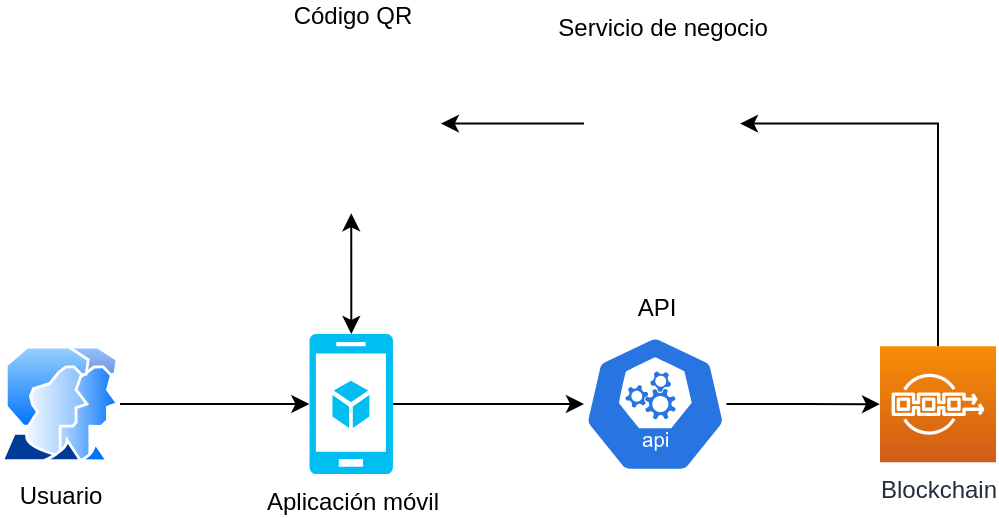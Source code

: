 <mxfile version="14.6.1" type="device"><diagram id="r6HW0Ou_Fv-nIzcc04v1" name="Page-1"><mxGraphModel dx="2062" dy="762" grid="1" gridSize="10" guides="1" tooltips="1" connect="1" arrows="1" fold="1" page="1" pageScale="1" pageWidth="827" pageHeight="1169" math="0" shadow="0"><root><mxCell id="0"/><mxCell id="1" parent="0"/><mxCell id="M-5kg0iPYQ7WohRMcKAZ-10" style="edgeStyle=orthogonalEdgeStyle;rounded=0;orthogonalLoop=1;jettySize=auto;html=1;entryX=0.5;entryY=1;entryDx=0;entryDy=0;startArrow=classic;startFill=1;" edge="1" parent="1" source="M-5kg0iPYQ7WohRMcKAZ-1" target="M-5kg0iPYQ7WohRMcKAZ-7"><mxGeometry relative="1" as="geometry"/></mxCell><mxCell id="M-5kg0iPYQ7WohRMcKAZ-12" style="edgeStyle=orthogonalEdgeStyle;rounded=0;orthogonalLoop=1;jettySize=auto;html=1;" edge="1" parent="1" source="M-5kg0iPYQ7WohRMcKAZ-1" target="M-5kg0iPYQ7WohRMcKAZ-2"><mxGeometry relative="1" as="geometry"/></mxCell><mxCell id="M-5kg0iPYQ7WohRMcKAZ-1" value="Aplicación móvil" style="verticalLabelPosition=bottom;html=1;verticalAlign=top;align=center;strokeColor=none;fillColor=#00BEF2;shape=mxgraph.azure.mobile_services;pointerEvents=1;" vertex="1" parent="1"><mxGeometry x="204.68" y="410" width="41.88" height="70" as="geometry"/></mxCell><mxCell id="M-5kg0iPYQ7WohRMcKAZ-13" style="edgeStyle=orthogonalEdgeStyle;rounded=0;orthogonalLoop=1;jettySize=auto;html=1;entryX=0;entryY=0.5;entryDx=0;entryDy=0;entryPerimeter=0;" edge="1" parent="1" source="M-5kg0iPYQ7WohRMcKAZ-2" target="M-5kg0iPYQ7WohRMcKAZ-4"><mxGeometry relative="1" as="geometry"/></mxCell><mxCell id="M-5kg0iPYQ7WohRMcKAZ-2" value="API" style="html=1;dashed=0;whitespace=wrap;fillColor=#2875E2;strokeColor=#ffffff;points=[[0.005,0.63,0],[0.1,0.2,0],[0.9,0.2,0],[0.5,0,0],[0.995,0.63,0],[0.72,0.99,0],[0.5,1,0],[0.28,0.99,0]];shape=mxgraph.kubernetes.icon;prIcon=api;labelPosition=center;verticalLabelPosition=top;align=center;verticalAlign=bottom;" vertex="1" parent="1"><mxGeometry x="342" y="406" width="71.25" height="78" as="geometry"/></mxCell><mxCell id="M-5kg0iPYQ7WohRMcKAZ-15" style="edgeStyle=orthogonalEdgeStyle;rounded=0;orthogonalLoop=1;jettySize=auto;html=1;entryX=1;entryY=0.5;entryDx=0;entryDy=0;" edge="1" parent="1" source="M-5kg0iPYQ7WohRMcKAZ-4" target="M-5kg0iPYQ7WohRMcKAZ-8"><mxGeometry relative="1" as="geometry"><Array as="points"><mxPoint x="519" y="305"/></Array></mxGeometry></mxCell><mxCell id="M-5kg0iPYQ7WohRMcKAZ-4" value="Blockchain" style="points=[[0,0,0],[0.25,0,0],[0.5,0,0],[0.75,0,0],[1,0,0],[0,1,0],[0.25,1,0],[0.5,1,0],[0.75,1,0],[1,1,0],[0,0.25,0],[0,0.5,0],[0,0.75,0],[1,0.25,0],[1,0.5,0],[1,0.75,0]];outlineConnect=0;fontColor=#232F3E;gradientColor=#F78E04;gradientDirection=north;fillColor=#D05C17;strokeColor=#ffffff;dashed=0;verticalLabelPosition=bottom;verticalAlign=top;align=center;html=1;fontSize=12;fontStyle=0;aspect=fixed;shape=mxgraph.aws4.resourceIcon;resIcon=mxgraph.aws4.managed_blockchain;" vertex="1" parent="1"><mxGeometry x="490" y="416.1" width="58" height="58" as="geometry"/></mxCell><mxCell id="M-5kg0iPYQ7WohRMcKAZ-7" value="Código QR" style="shape=image;html=1;verticalAlign=bottom;verticalLabelPosition=top;labelBackgroundColor=#ffffff;imageAspect=0;aspect=fixed;image=https://cdn1.iconfinder.com/data/icons/ios-11-glyphs/30/qr_code-128.png;labelPosition=center;align=center;" vertex="1" parent="1"><mxGeometry x="180.81" y="260" width="89.62" height="89.62" as="geometry"/></mxCell><mxCell id="M-5kg0iPYQ7WohRMcKAZ-14" style="edgeStyle=orthogonalEdgeStyle;rounded=0;orthogonalLoop=1;jettySize=auto;html=1;" edge="1" parent="1" source="M-5kg0iPYQ7WohRMcKAZ-8" target="M-5kg0iPYQ7WohRMcKAZ-7"><mxGeometry relative="1" as="geometry"/></mxCell><mxCell id="M-5kg0iPYQ7WohRMcKAZ-8" value="Servicio de negocio" style="shape=image;html=1;verticalAlign=bottom;verticalLabelPosition=top;labelBackgroundColor=#ffffff;imageAspect=0;aspect=fixed;image=https://cdn3.iconfinder.com/data/icons/digital-marketing-filled-outline-3/64/dashboard-128.png;labelPosition=center;align=center;" vertex="1" parent="1"><mxGeometry x="342" y="265.81" width="78" height="78" as="geometry"/></mxCell><mxCell id="M-5kg0iPYQ7WohRMcKAZ-11" style="edgeStyle=orthogonalEdgeStyle;rounded=0;orthogonalLoop=1;jettySize=auto;html=1;entryX=0;entryY=0.5;entryDx=0;entryDy=0;entryPerimeter=0;" edge="1" parent="1" source="M-5kg0iPYQ7WohRMcKAZ-9" target="M-5kg0iPYQ7WohRMcKAZ-1"><mxGeometry relative="1" as="geometry"/></mxCell><mxCell id="M-5kg0iPYQ7WohRMcKAZ-9" value="Usuario" style="aspect=fixed;perimeter=ellipsePerimeter;html=1;align=center;shadow=0;dashed=0;spacingTop=3;image;image=img/lib/active_directory/user_accounts.svg;" vertex="1" parent="1"><mxGeometry x="50" y="415.9" width="60" height="58.2" as="geometry"/></mxCell></root></mxGraphModel></diagram></mxfile>